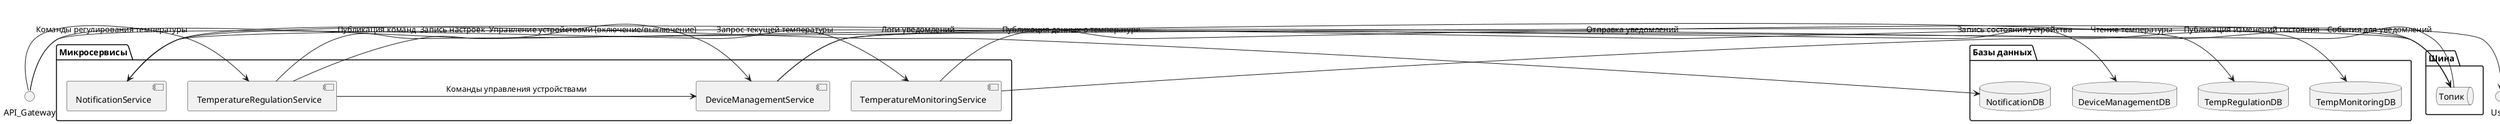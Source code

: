 @startuml

package "Микросервисы" {
  component TemperatureMonitoringService
  component TemperatureRegulationService
  component DeviceManagementService
  component NotificationService
}

package "Базы данных" {
  database TempMonitoringDB
  database TempRegulationDB
  database DeviceManagementDB
  database NotificationDB
}

package "Шина" {
  queue Kafka as "Топик"
}

API_Gateway -> TemperatureMonitoringService : "Запрос текущей температуры"
TemperatureMonitoringService -> TempMonitoringDB : "Чтение температуры"
TemperatureMonitoringService -> Kafka : "Публикация данных о температуре"

API_Gateway -> TemperatureRegulationService : "Команды регулирования температуры"
TemperatureRegulationService -> TempRegulationDB : "Запись настроек"
TemperatureRegulationService -> DeviceManagementService : "Команды управления устройствами"

API_Gateway -> DeviceManagementService : "Управление устройствами (включение/выключение)"
DeviceManagementService -> DeviceManagementDB : "Запись состояния устройства"
DeviceManagementService -> Kafka : "Публикация изменений состояния"

TemperatureRegulationService -> Kafka : "Публикация команд"

Kafka -> NotificationService : "События для уведомлений"
NotificationService -> NotificationDB : "Логи уведомлений"
NotificationService -> User : "Отправка уведомлений"

@enduml
